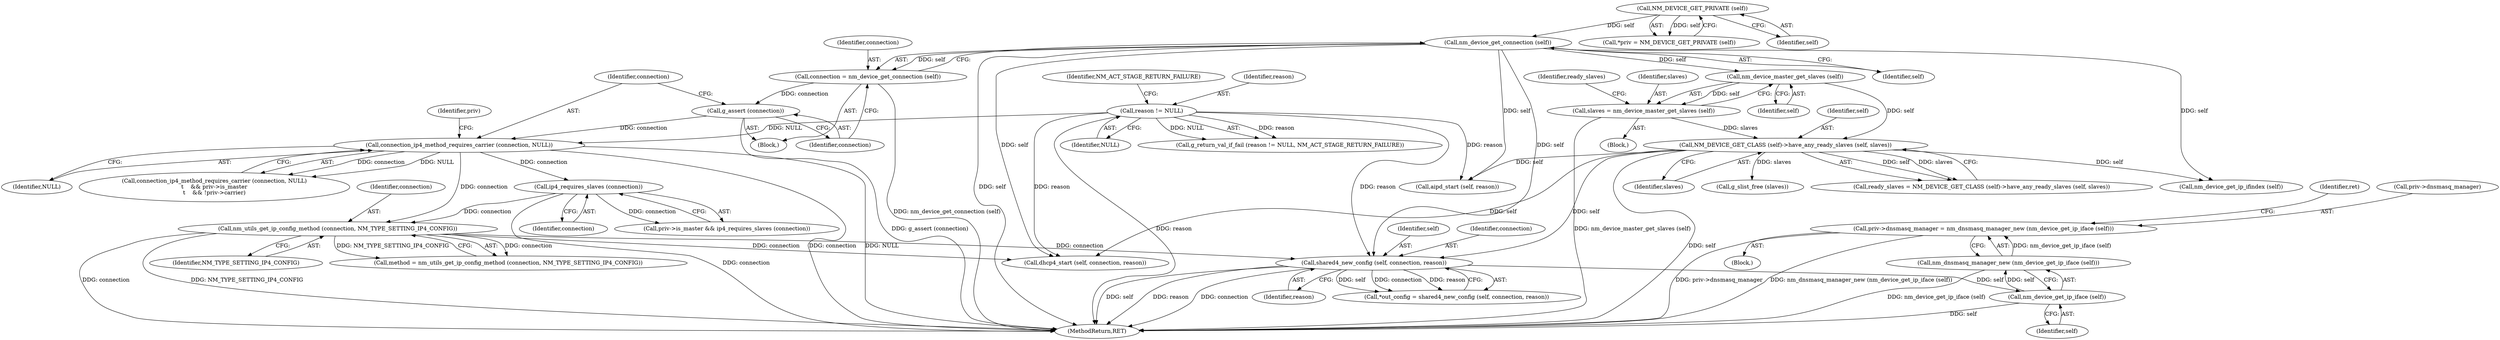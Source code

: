 digraph "0_NetworkManager_d5fc88e573fa58b93034b04d35a2454f5d28cad9@pointer" {
"1005847" [label="(Call,priv->dnsmasq_manager = nm_dnsmasq_manager_new (nm_device_get_ip_iface (self)))"];
"1005851" [label="(Call,nm_dnsmasq_manager_new (nm_device_get_ip_iface (self)))"];
"1005852" [label="(Call,nm_device_get_ip_iface (self))"];
"1005839" [label="(Call,shared4_new_config (self, connection, reason))"];
"1005723" [label="(Call,nm_device_get_connection (self))"];
"1005706" [label="(Call,NM_DEVICE_GET_PRIVATE (self))"];
"1005762" [label="(Call,NM_DEVICE_GET_CLASS (self)->have_any_ready_slaves (self, slaves))"];
"1005758" [label="(Call,nm_device_master_get_slaves (self))"];
"1005756" [label="(Call,slaves = nm_device_master_get_slaves (self))"];
"1005781" [label="(Call,nm_utils_get_ip_config_method (connection, NM_TYPE_SETTING_IP4_CONFIG))"];
"1005729" [label="(Call,connection_ip4_method_requires_carrier (connection, NULL))"];
"1005725" [label="(Call,g_assert (connection))"];
"1005721" [label="(Call,connection = nm_device_get_connection (self))"];
"1005717" [label="(Call,reason != NULL)"];
"1005753" [label="(Call,ip4_requires_slaves (connection))"];
"1005847" [label="(Call,priv->dnsmasq_manager = nm_dnsmasq_manager_new (nm_device_get_ip_iface (self)))"];
"1005704" [label="(Call,*priv = NM_DEVICE_GET_PRIVATE (self))"];
"1005755" [label="(Block,)"];
"1005730" [label="(Identifier,connection)"];
"1005760" [label="(Call,ready_slaves = NM_DEVICE_GET_CLASS (self)->have_any_ready_slaves (self, slaves))"];
"1005754" [label="(Identifier,connection)"];
"1005719" [label="(Identifier,NULL)"];
"1005731" [label="(Identifier,NULL)"];
"1005851" [label="(Call,nm_dnsmasq_manager_new (nm_device_get_ip_iface (self)))"];
"1005728" [label="(Call,connection_ip4_method_requires_carrier (connection, NULL)\n\t    && priv->is_master\n\t    && !priv->carrier)"];
"1005756" [label="(Call,slaves = nm_device_master_get_slaves (self))"];
"1005762" [label="(Call,NM_DEVICE_GET_CLASS (self)->have_any_ready_slaves (self, slaves))"];
"1005734" [label="(Identifier,priv)"];
"1005729" [label="(Call,connection_ip4_method_requires_carrier (connection, NULL))"];
"1005725" [label="(Call,g_assert (connection))"];
"1005702" [label="(Block,)"];
"1005820" [label="(Call,nm_device_get_ip_ifindex (self))"];
"1005753" [label="(Call,ip4_requires_slaves (connection))"];
"1005848" [label="(Call,priv->dnsmasq_manager)"];
"1005839" [label="(Call,shared4_new_config (self, connection, reason))"];
"1005842" [label="(Identifier,reason)"];
"1005783" [label="(Identifier,NM_TYPE_SETTING_IP4_CONFIG)"];
"1005782" [label="(Identifier,connection)"];
"1005706" [label="(Call,NM_DEVICE_GET_PRIVATE (self))"];
"1005805" [label="(Call,aipd_start (self, reason))"];
"1005779" [label="(Call,method = nm_utils_get_ip_config_method (connection, NM_TYPE_SETTING_IP4_CONFIG))"];
"1005764" [label="(Identifier,slaves)"];
"1005759" [label="(Identifier,self)"];
"1005723" [label="(Call,nm_device_get_connection (self))"];
"1005720" [label="(Identifier,NM_ACT_STAGE_RETURN_FAILURE)"];
"1005855" [label="(Identifier,ret)"];
"1005836" [label="(Call,*out_config = shared4_new_config (self, connection, reason))"];
"1005792" [label="(Call,dhcp4_start (self, connection, reason))"];
"1005840" [label="(Identifier,self)"];
"1005758" [label="(Call,nm_device_master_get_slaves (self))"];
"1005852" [label="(Call,nm_device_get_ip_iface (self))"];
"1005841" [label="(Identifier,connection)"];
"1005707" [label="(Identifier,self)"];
"1005781" [label="(Call,nm_utils_get_ip_config_method (connection, NM_TYPE_SETTING_IP4_CONFIG))"];
"1005763" [label="(Identifier,self)"];
"1005765" [label="(Call,g_slist_free (slaves))"];
"1005846" [label="(Block,)"];
"1005724" [label="(Identifier,self)"];
"1005726" [label="(Identifier,connection)"];
"1005761" [label="(Identifier,ready_slaves)"];
"1005718" [label="(Identifier,reason)"];
"1005853" [label="(Identifier,self)"];
"1005757" [label="(Identifier,slaves)"];
"1005722" [label="(Identifier,connection)"];
"1007368" [label="(MethodReturn,RET)"];
"1005721" [label="(Call,connection = nm_device_get_connection (self))"];
"1005717" [label="(Call,reason != NULL)"];
"1005716" [label="(Call,g_return_val_if_fail (reason != NULL, NM_ACT_STAGE_RETURN_FAILURE))"];
"1005749" [label="(Call,priv->is_master && ip4_requires_slaves (connection))"];
"1005847" -> "1005846"  [label="AST: "];
"1005847" -> "1005851"  [label="CFG: "];
"1005848" -> "1005847"  [label="AST: "];
"1005851" -> "1005847"  [label="AST: "];
"1005855" -> "1005847"  [label="CFG: "];
"1005847" -> "1007368"  [label="DDG: priv->dnsmasq_manager"];
"1005847" -> "1007368"  [label="DDG: nm_dnsmasq_manager_new (nm_device_get_ip_iface (self))"];
"1005851" -> "1005847"  [label="DDG: nm_device_get_ip_iface (self)"];
"1005851" -> "1005852"  [label="CFG: "];
"1005852" -> "1005851"  [label="AST: "];
"1005851" -> "1007368"  [label="DDG: nm_device_get_ip_iface (self)"];
"1005852" -> "1005851"  [label="DDG: self"];
"1005852" -> "1005853"  [label="CFG: "];
"1005853" -> "1005852"  [label="AST: "];
"1005852" -> "1007368"  [label="DDG: self"];
"1005839" -> "1005852"  [label="DDG: self"];
"1005839" -> "1005836"  [label="AST: "];
"1005839" -> "1005842"  [label="CFG: "];
"1005840" -> "1005839"  [label="AST: "];
"1005841" -> "1005839"  [label="AST: "];
"1005842" -> "1005839"  [label="AST: "];
"1005836" -> "1005839"  [label="CFG: "];
"1005839" -> "1007368"  [label="DDG: reason"];
"1005839" -> "1007368"  [label="DDG: connection"];
"1005839" -> "1007368"  [label="DDG: self"];
"1005839" -> "1005836"  [label="DDG: self"];
"1005839" -> "1005836"  [label="DDG: connection"];
"1005839" -> "1005836"  [label="DDG: reason"];
"1005723" -> "1005839"  [label="DDG: self"];
"1005762" -> "1005839"  [label="DDG: self"];
"1005781" -> "1005839"  [label="DDG: connection"];
"1005717" -> "1005839"  [label="DDG: reason"];
"1005723" -> "1005721"  [label="AST: "];
"1005723" -> "1005724"  [label="CFG: "];
"1005724" -> "1005723"  [label="AST: "];
"1005721" -> "1005723"  [label="CFG: "];
"1005723" -> "1007368"  [label="DDG: self"];
"1005723" -> "1005721"  [label="DDG: self"];
"1005706" -> "1005723"  [label="DDG: self"];
"1005723" -> "1005758"  [label="DDG: self"];
"1005723" -> "1005792"  [label="DDG: self"];
"1005723" -> "1005805"  [label="DDG: self"];
"1005723" -> "1005820"  [label="DDG: self"];
"1005706" -> "1005704"  [label="AST: "];
"1005706" -> "1005707"  [label="CFG: "];
"1005707" -> "1005706"  [label="AST: "];
"1005704" -> "1005706"  [label="CFG: "];
"1005706" -> "1005704"  [label="DDG: self"];
"1005762" -> "1005760"  [label="AST: "];
"1005762" -> "1005764"  [label="CFG: "];
"1005763" -> "1005762"  [label="AST: "];
"1005764" -> "1005762"  [label="AST: "];
"1005760" -> "1005762"  [label="CFG: "];
"1005762" -> "1007368"  [label="DDG: self"];
"1005762" -> "1005760"  [label="DDG: self"];
"1005762" -> "1005760"  [label="DDG: slaves"];
"1005758" -> "1005762"  [label="DDG: self"];
"1005756" -> "1005762"  [label="DDG: slaves"];
"1005762" -> "1005765"  [label="DDG: slaves"];
"1005762" -> "1005792"  [label="DDG: self"];
"1005762" -> "1005805"  [label="DDG: self"];
"1005762" -> "1005820"  [label="DDG: self"];
"1005758" -> "1005756"  [label="AST: "];
"1005758" -> "1005759"  [label="CFG: "];
"1005759" -> "1005758"  [label="AST: "];
"1005756" -> "1005758"  [label="CFG: "];
"1005758" -> "1005756"  [label="DDG: self"];
"1005756" -> "1005755"  [label="AST: "];
"1005757" -> "1005756"  [label="AST: "];
"1005761" -> "1005756"  [label="CFG: "];
"1005756" -> "1007368"  [label="DDG: nm_device_master_get_slaves (self)"];
"1005781" -> "1005779"  [label="AST: "];
"1005781" -> "1005783"  [label="CFG: "];
"1005782" -> "1005781"  [label="AST: "];
"1005783" -> "1005781"  [label="AST: "];
"1005779" -> "1005781"  [label="CFG: "];
"1005781" -> "1007368"  [label="DDG: connection"];
"1005781" -> "1007368"  [label="DDG: NM_TYPE_SETTING_IP4_CONFIG"];
"1005781" -> "1005779"  [label="DDG: connection"];
"1005781" -> "1005779"  [label="DDG: NM_TYPE_SETTING_IP4_CONFIG"];
"1005729" -> "1005781"  [label="DDG: connection"];
"1005753" -> "1005781"  [label="DDG: connection"];
"1005781" -> "1005792"  [label="DDG: connection"];
"1005729" -> "1005728"  [label="AST: "];
"1005729" -> "1005731"  [label="CFG: "];
"1005730" -> "1005729"  [label="AST: "];
"1005731" -> "1005729"  [label="AST: "];
"1005734" -> "1005729"  [label="CFG: "];
"1005728" -> "1005729"  [label="CFG: "];
"1005729" -> "1007368"  [label="DDG: connection"];
"1005729" -> "1007368"  [label="DDG: NULL"];
"1005729" -> "1005728"  [label="DDG: connection"];
"1005729" -> "1005728"  [label="DDG: NULL"];
"1005725" -> "1005729"  [label="DDG: connection"];
"1005717" -> "1005729"  [label="DDG: NULL"];
"1005729" -> "1005753"  [label="DDG: connection"];
"1005725" -> "1005702"  [label="AST: "];
"1005725" -> "1005726"  [label="CFG: "];
"1005726" -> "1005725"  [label="AST: "];
"1005730" -> "1005725"  [label="CFG: "];
"1005725" -> "1007368"  [label="DDG: g_assert (connection)"];
"1005721" -> "1005725"  [label="DDG: connection"];
"1005721" -> "1005702"  [label="AST: "];
"1005722" -> "1005721"  [label="AST: "];
"1005726" -> "1005721"  [label="CFG: "];
"1005721" -> "1007368"  [label="DDG: nm_device_get_connection (self)"];
"1005717" -> "1005716"  [label="AST: "];
"1005717" -> "1005719"  [label="CFG: "];
"1005718" -> "1005717"  [label="AST: "];
"1005719" -> "1005717"  [label="AST: "];
"1005720" -> "1005717"  [label="CFG: "];
"1005717" -> "1007368"  [label="DDG: reason"];
"1005717" -> "1005716"  [label="DDG: reason"];
"1005717" -> "1005716"  [label="DDG: NULL"];
"1005717" -> "1005792"  [label="DDG: reason"];
"1005717" -> "1005805"  [label="DDG: reason"];
"1005753" -> "1005749"  [label="AST: "];
"1005753" -> "1005754"  [label="CFG: "];
"1005754" -> "1005753"  [label="AST: "];
"1005749" -> "1005753"  [label="CFG: "];
"1005753" -> "1007368"  [label="DDG: connection"];
"1005753" -> "1005749"  [label="DDG: connection"];
}
